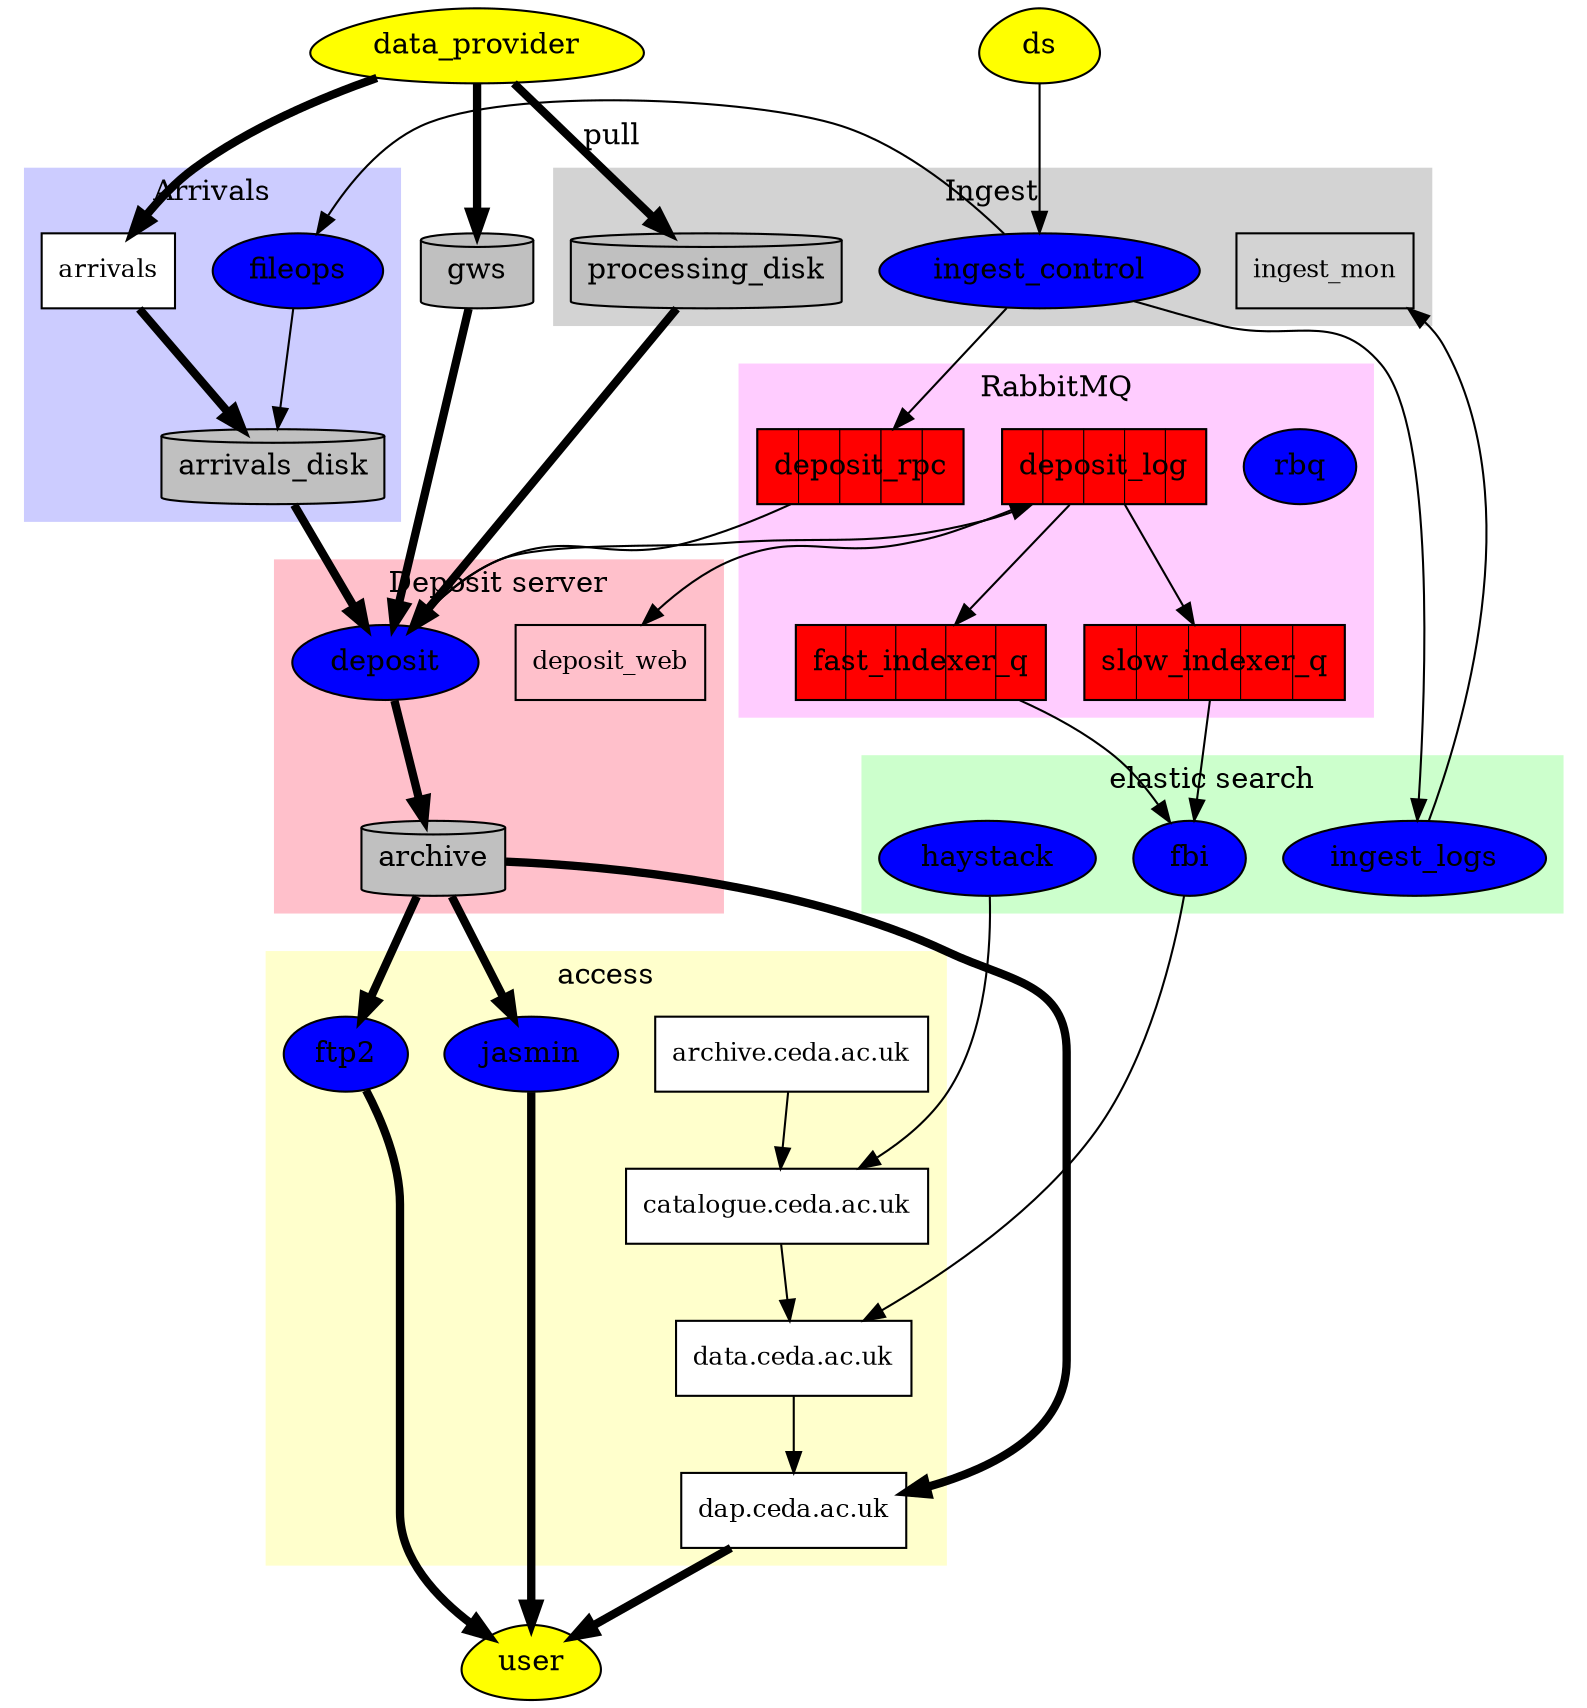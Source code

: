 digraph G {

#  rankdir=LR
  rank="source"
  data_provider [shape=egg,style=filled,fillcolor=yellow];
 
  gws  [style=filled,shape=cylinder,fillcolor=gray];
  ds [shape=egg,style=filled,fillcolor=yellow];
  
    subgraph cluster_arrivals {
    label = "Arrivals";
    style=filled;
    color="#ccccff";    
    node [style=filled,fillcolor="blue"];
  arrivals [fillcolor=white,shape=rectangle,href="https://arrivals.ceda.ac.uk" image="images/arrivals_s.png",fontsize=12];
  fileops;
  arrivals_disk  [style=filled,shape=cylinder,fillcolor=gray,href="http://stats.ceda.ac.uk/ingest_state/stream.html?streamname=simple_checks"];
    node [style=striped,shape=rectangle,fillcolor="red;0.2:red;0.2:red;0.2:red;0.2:red"];
  arrivals -> arrivals_disk [penwidth=4];
  fileops -> arrivals_disk;
  }
  
    subgraph cluster_es {
    label = "elastic search";
    style=filled;
    color="#ccffcc";    
    node [style=filled,fillcolor="blue"];
    haystack;
    fbi;
    ingest_logs;
  }

  ingest_control -> ingest_logs;
  ingest_logs -> ingest_mon;

  subgraph cluster_ingest {
    label = "Ingest";
    style=filled;
    color=lightgrey;    
    
   processing_disk  [style=filled,shape=cylinder,fillcolor=gray,href="http://stats.ceda.ac.uk/ingest_state/stream.html?streamname=simple_checks"];
  ingest_control [style=filled,fillcolor="blue"];
  ingest_mon [fillcolor=white,shape=rectangle,
     href="http://stats.ceda.ac.uk/ingest_state/index.html?reclen=30&ingest1=on&ingest2=on&ingest3=on&ingest4=on&ingest5=on&running=on&warn=on&fail=on&killed=on&died=on",
     image="images/ingest_mon_s.png",fontsize=12];
  }

  ingest_control -> fileops;


  subgraph cluster_rabbitmq {
      label = "RabbitMQ";
    style=filled;
    color="#ffccff";
    rbq [style=filled,fillcolor="blue"];
       deposit_rpc [style=striped,shape=rectangle,fillcolor="red;0.2:red;0.2:red;0.2:red;0.2:red"];
         deposit_log [style=striped,shape=rectangle,fillcolor="red;0.2:red;0.2:red;0.2:red;0.2:red"];
    node [style=striped,shape=rectangle,fillcolor="red;0.2:red;0.2:red;0.2:red;0.2:red"];
    fast_indexer_q;
    slow_indexer_q;
    fast_indexer_q -> fbi;
    slow_indexer_q -> fbi;

  }

  subgraph cluster_deposit {
      label = "Deposit server";
    style=filled;
    color=pink;  

  deposit [style=filled,fillcolor="blue"];
  archive   [style=filled,shape=cylinder,fillcolor=gray];
    deposit_web [fillcolor=white,shape=rectangle,href="https://archdash1.ceda.ac.uk/current/a_sum",image="images/deposit_mon_s.png",
                 fontsize=12];
    deposit_log -> deposit_web
  }
  

      deposit_log -> fast_indexer_q;
    deposit_log -> slow_indexer_q;
  

  processing_disk -> deposit [penwidth=4];
  gws -> deposit [penwidth=4];
  arrivals_disk -> deposit [penwidth=4];
  ds -> ingest_control;
  data_provider -> arrivals [penwidth=4];
  data_provider -> processing_disk [penwidth=4, label=pull];
  data_provider -> gws [penwidth=4];
  
  ingest_control -> deposit_rpc;
  

  
  deposit -> archive [penwidth=4];
  
    subgraph cluster_access {
    label = "access";
    style=filled;
    color="#ffffcc";    
    node [style=filled,fillcolor="blue"];
    jasmin;
    ftp2;
    node [fillcolor=white,shape=rectangle,fontsize=12];
    dap [href="https://dap.ceda.ac.uk" image="images/dap_s.png",label="dap.ceda.ac.uk"];
    data [href="http://data.ceda.ac.uk" image="images/data_s.png",label="data.ceda.ac.uk"];
    catalogue [href="https://catalogue.ceda.ac.uk" image="images/cat_s.png",label="catalogue.ceda.ac.uk"];
    archive_site [href="https://archive.ceda.ac.uk" image="images/archive_s.png",label="archive.ceda.ac.uk"];
    archive_site -> catalogue;
    catalogue -> data;
    data -> dap;
  }


  user [shape=egg,style=filled,fillcolor=yellow];

  haystack -> catalogue;
  fbi -> data;

  archive -> jasmin  [penwidth=4];
  archive -> ftp2  [penwidth=4];
  archive -> dap  [penwidth=4];
  
  jasmin -> user [penwidth=4];
  ftp2 -> user [penwidth=4];
  dap -> user [penwidth=4];
  
  deposit -> deposit_log
  
  deposit_rpc -> deposit;
  
}

